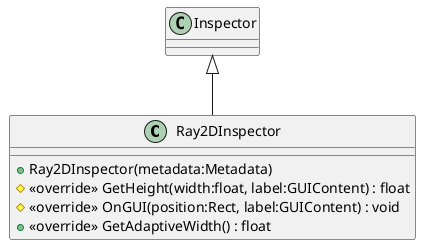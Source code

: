 @startuml
class Ray2DInspector {
    + Ray2DInspector(metadata:Metadata)
    # <<override>> GetHeight(width:float, label:GUIContent) : float
    # <<override>> OnGUI(position:Rect, label:GUIContent) : void
    + <<override>> GetAdaptiveWidth() : float
}
Inspector <|-- Ray2DInspector
@enduml
